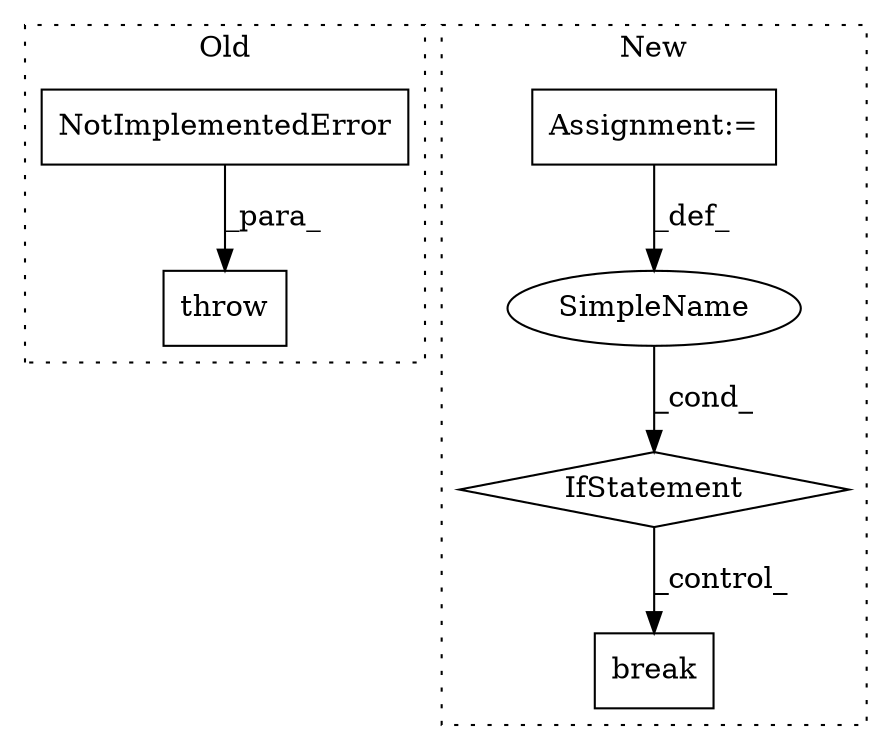 digraph G {
subgraph cluster0 {
1 [label="NotImplementedError" a="32" s="1717,1802" l="20,1" shape="box"];
3 [label="throw" a="53" s="1711" l="6" shape="box"];
label = "Old";
style="dotted";
}
subgraph cluster1 {
2 [label="break" a="10" s="2504" l="6" shape="box"];
4 [label="Assignment:=" a="7" s="2326" l="1" shape="box"];
5 [label="IfStatement" a="25" s="2475,2492" l="4,2" shape="diamond"];
6 [label="SimpleName" a="42" s="" l="" shape="ellipse"];
label = "New";
style="dotted";
}
1 -> 3 [label="_para_"];
4 -> 6 [label="_def_"];
5 -> 2 [label="_control_"];
6 -> 5 [label="_cond_"];
}